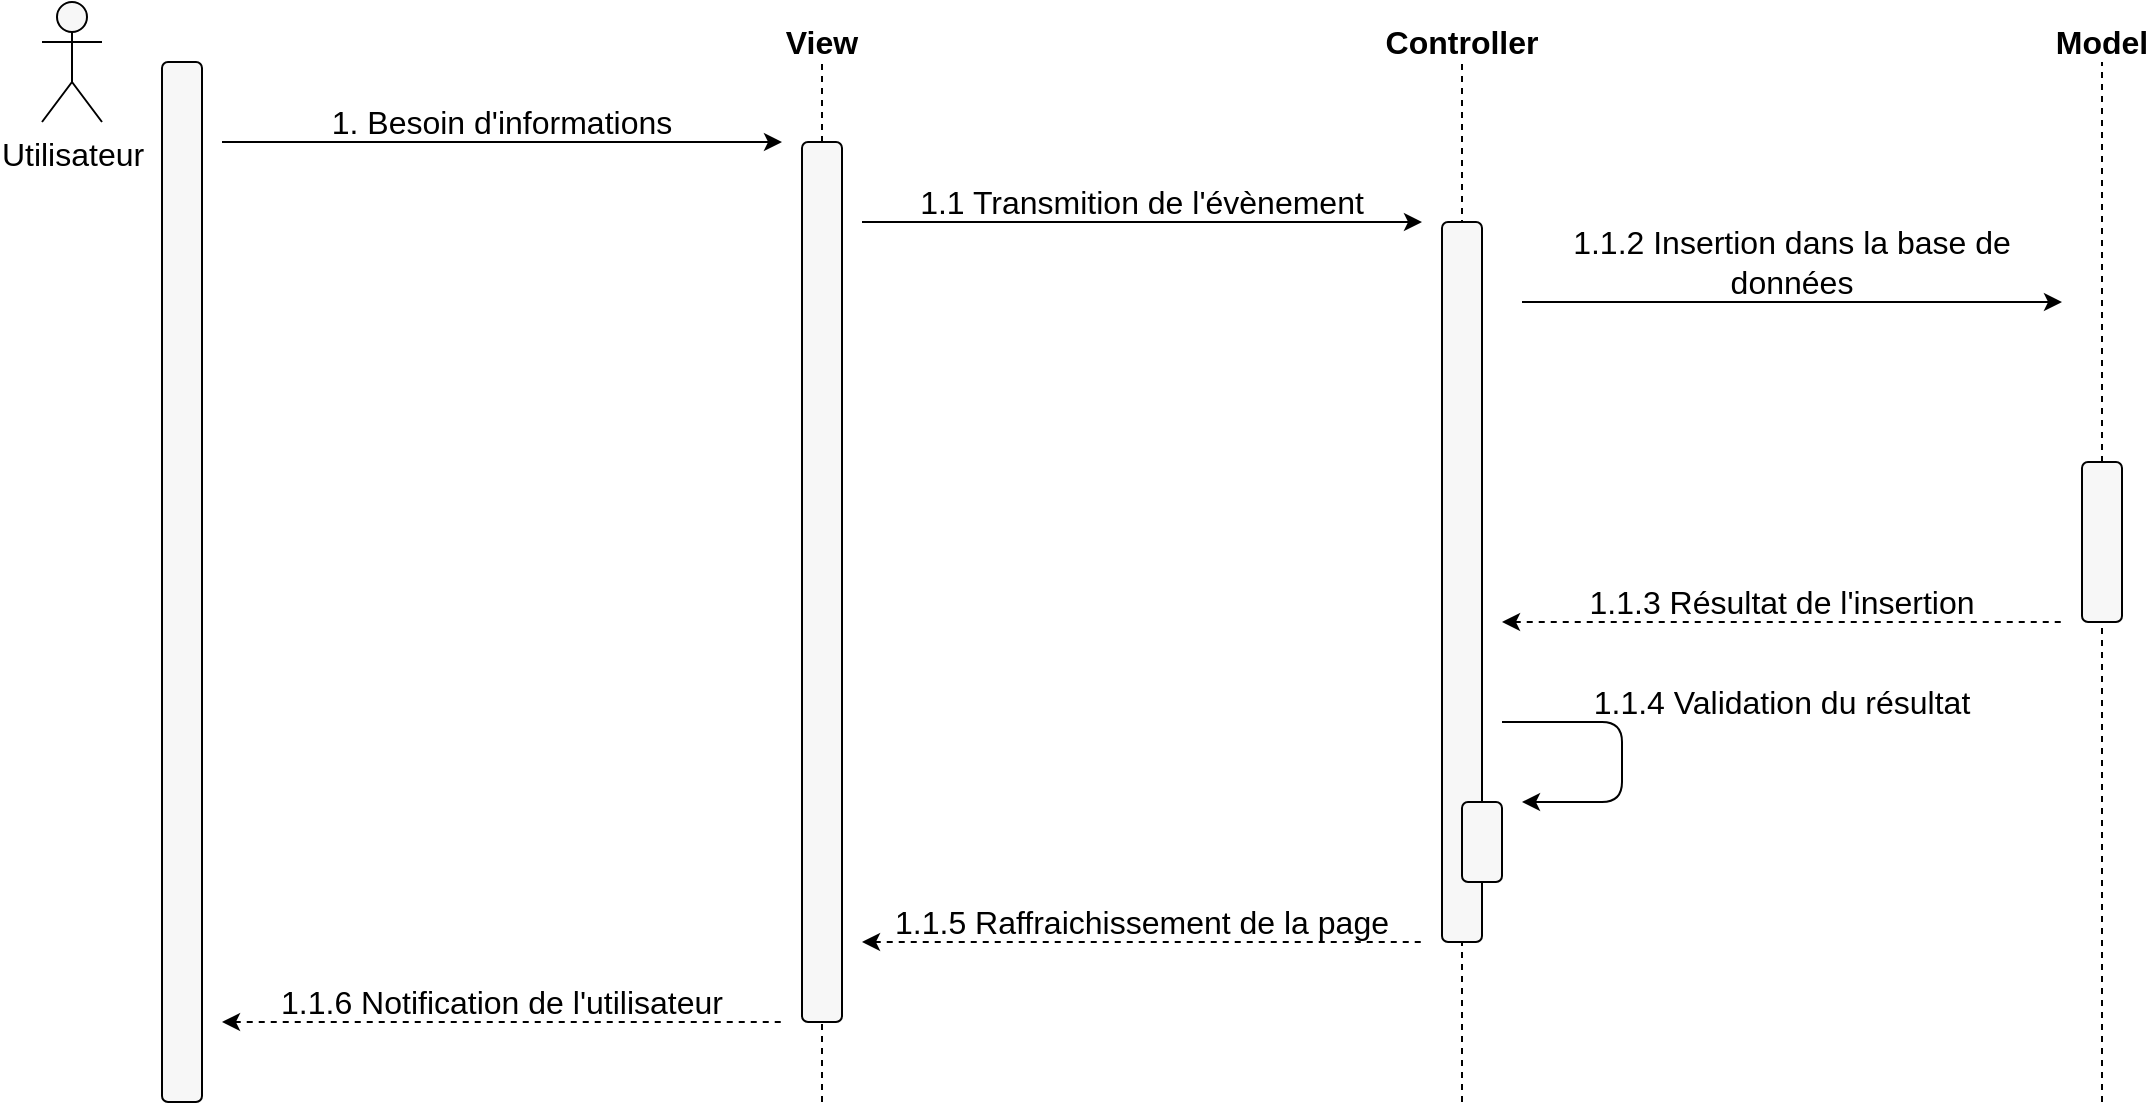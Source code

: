 <mxfile version="12.9.9" type="device"><diagram id="3mepSdjRJsvv-GqLu07C" name="Page-1"><mxGraphModel dx="1422" dy="822" grid="1" gridSize="10" guides="1" tooltips="1" connect="1" arrows="1" fold="1" page="1" pageScale="1" pageWidth="1169" pageHeight="827" math="0" shadow="0"><root><mxCell id="0"/><mxCell id="1" parent="0"/><mxCell id="jI94_Z-sLKTgHbL4klKb-32" value="" style="endArrow=none;dashed=1;html=1;" parent="1" edge="1"><mxGeometry width="50" height="50" relative="1" as="geometry"><mxPoint x="440" y="600" as="sourcePoint"/><mxPoint x="440" y="80" as="targetPoint"/></mxGeometry></mxCell><mxCell id="jI94_Z-sLKTgHbL4klKb-33" value="View" style="text;html=1;strokeColor=none;fillColor=none;align=center;verticalAlign=middle;whiteSpace=wrap;rounded=0;fontStyle=1;fontSize=16;" parent="1" vertex="1"><mxGeometry x="420" y="60" width="40" height="20" as="geometry"/></mxCell><mxCell id="jI94_Z-sLKTgHbL4klKb-34" value="" style="endArrow=none;dashed=1;html=1;" parent="1" edge="1"><mxGeometry width="50" height="50" relative="1" as="geometry"><mxPoint x="760" y="600" as="sourcePoint"/><mxPoint x="760" y="80" as="targetPoint"/></mxGeometry></mxCell><mxCell id="jI94_Z-sLKTgHbL4klKb-35" value="Controller" style="text;html=1;strokeColor=none;fillColor=none;align=center;verticalAlign=middle;whiteSpace=wrap;rounded=0;fontStyle=1;fontSize=16;" parent="1" vertex="1"><mxGeometry x="740" y="60" width="40" height="20" as="geometry"/></mxCell><mxCell id="jI94_Z-sLKTgHbL4klKb-36" value="" style="endArrow=none;dashed=1;html=1;" parent="1" source="jI94_Z-sLKTgHbL4klKb-51" edge="1"><mxGeometry width="50" height="50" relative="1" as="geometry"><mxPoint x="1080" y="600" as="sourcePoint"/><mxPoint x="1080" y="80" as="targetPoint"/></mxGeometry></mxCell><mxCell id="jI94_Z-sLKTgHbL4klKb-37" value="Model" style="text;html=1;strokeColor=none;fillColor=none;align=center;verticalAlign=middle;whiteSpace=wrap;rounded=0;fontStyle=1;fontSize=16;" parent="1" vertex="1"><mxGeometry x="1060" y="60" width="40" height="20" as="geometry"/></mxCell><mxCell id="jI94_Z-sLKTgHbL4klKb-38" value="" style="rounded=1;whiteSpace=wrap;html=1;strokeColor=#000000;strokeWidth=1;fillColor=#F7F7F7;fontSize=16;" parent="1" vertex="1"><mxGeometry x="430" y="120" width="20" height="440" as="geometry"/></mxCell><mxCell id="jI94_Z-sLKTgHbL4klKb-39" value="" style="rounded=1;whiteSpace=wrap;html=1;strokeColor=#000000;strokeWidth=1;fillColor=#F7F7F7;fontSize=16;" parent="1" vertex="1"><mxGeometry x="110" y="80" width="20" height="520" as="geometry"/></mxCell><mxCell id="jI94_Z-sLKTgHbL4klKb-48" value="1.1.4 Validation du résultat" style="text;html=1;strokeColor=none;fillColor=none;align=center;verticalAlign=middle;whiteSpace=wrap;rounded=0;fontSize=16;" parent="1" vertex="1"><mxGeometry x="780" y="390" width="280" height="20" as="geometry"/></mxCell><mxCell id="jI94_Z-sLKTgHbL4klKb-50" value="" style="rounded=1;whiteSpace=wrap;html=1;strokeColor=#000000;strokeWidth=1;fillColor=#F7F7F7;fontSize=16;" parent="1" vertex="1"><mxGeometry x="750" y="160" width="20" height="360" as="geometry"/></mxCell><mxCell id="jI94_Z-sLKTgHbL4klKb-56" value="" style="rounded=1;whiteSpace=wrap;html=1;strokeColor=#000000;strokeWidth=1;fillColor=#F7F7F7;fontSize=16;" parent="1" vertex="1"><mxGeometry x="760" y="450" width="20" height="40" as="geometry"/></mxCell><mxCell id="jI94_Z-sLKTgHbL4klKb-57" value="" style="endArrow=classic;html=1;fontSize=16;exitX=0;exitY=1;exitDx=0;exitDy=0;" parent="1" source="jI94_Z-sLKTgHbL4klKb-48" edge="1"><mxGeometry width="50" height="50" relative="1" as="geometry"><mxPoint x="800" y="410" as="sourcePoint"/><mxPoint x="790" y="450" as="targetPoint"/><Array as="points"><mxPoint x="840" y="410"/><mxPoint x="840" y="450"/></Array></mxGeometry></mxCell><mxCell id="jI94_Z-sLKTgHbL4klKb-58" value="" style="group" parent="1" vertex="1" connectable="0"><mxGeometry x="140" y="100" width="280" height="20" as="geometry"/></mxCell><mxCell id="jI94_Z-sLKTgHbL4klKb-43" value="" style="endArrow=classic;html=1;fontSize=16;" parent="jI94_Z-sLKTgHbL4klKb-58" edge="1"><mxGeometry width="50" height="50" relative="1" as="geometry"><mxPoint y="20" as="sourcePoint"/><mxPoint x="280" y="20" as="targetPoint"/></mxGeometry></mxCell><mxCell id="jI94_Z-sLKTgHbL4klKb-44" value="1. Besoin d'informations" style="text;html=1;strokeColor=none;fillColor=none;align=center;verticalAlign=middle;whiteSpace=wrap;rounded=0;fontSize=16;" parent="jI94_Z-sLKTgHbL4klKb-58" vertex="1"><mxGeometry width="280" height="20" as="geometry"/></mxCell><mxCell id="jI94_Z-sLKTgHbL4klKb-59" value="" style="group" parent="1" vertex="1" connectable="0"><mxGeometry x="460" y="140" width="280" height="20" as="geometry"/></mxCell><mxCell id="jI94_Z-sLKTgHbL4klKb-45" value="1.1 Transmition de l'évènement" style="text;html=1;strokeColor=none;fillColor=none;align=center;verticalAlign=middle;whiteSpace=wrap;rounded=0;fontSize=16;" parent="jI94_Z-sLKTgHbL4klKb-59" vertex="1"><mxGeometry width="280" height="20" as="geometry"/></mxCell><mxCell id="jI94_Z-sLKTgHbL4klKb-53" value="" style="endArrow=classic;html=1;fontSize=16;" parent="jI94_Z-sLKTgHbL4klKb-59" edge="1"><mxGeometry width="50" height="50" relative="1" as="geometry"><mxPoint y="20" as="sourcePoint"/><mxPoint x="280" y="20" as="targetPoint"/></mxGeometry></mxCell><mxCell id="jI94_Z-sLKTgHbL4klKb-60" value="" style="group" parent="1" vertex="1" connectable="0"><mxGeometry x="790" y="160" width="270" height="40" as="geometry"/></mxCell><mxCell id="jI94_Z-sLKTgHbL4klKb-46" value="1.1.2 Insertion dans la base de données" style="text;html=1;strokeColor=none;fillColor=none;align=center;verticalAlign=middle;whiteSpace=wrap;rounded=0;fontSize=16;" parent="jI94_Z-sLKTgHbL4klKb-60" vertex="1"><mxGeometry width="270" height="40" as="geometry"/></mxCell><mxCell id="jI94_Z-sLKTgHbL4klKb-54" value="" style="endArrow=classic;html=1;fontSize=16;" parent="jI94_Z-sLKTgHbL4klKb-60" edge="1"><mxGeometry width="50" height="50" relative="1" as="geometry"><mxPoint y="40" as="sourcePoint"/><mxPoint x="270" y="40" as="targetPoint"/></mxGeometry></mxCell><mxCell id="jI94_Z-sLKTgHbL4klKb-62" value="" style="group" parent="1" vertex="1" connectable="0"><mxGeometry x="460" y="500" width="280" height="20" as="geometry"/></mxCell><mxCell id="jI94_Z-sLKTgHbL4klKb-63" value="1.1.5 Raffraichissement de la page" style="text;html=1;strokeColor=none;fillColor=none;align=center;verticalAlign=middle;whiteSpace=wrap;rounded=0;fontSize=16;" parent="jI94_Z-sLKTgHbL4klKb-62" vertex="1"><mxGeometry width="280" height="20" as="geometry"/></mxCell><mxCell id="jI94_Z-sLKTgHbL4klKb-64" value="" style="endArrow=none;html=1;fontSize=16;endFill=0;startArrow=classic;startFill=1;dashed=1;" parent="jI94_Z-sLKTgHbL4klKb-62" edge="1"><mxGeometry width="50" height="50" relative="1" as="geometry"><mxPoint y="20" as="sourcePoint"/><mxPoint x="280" y="20" as="targetPoint"/></mxGeometry></mxCell><mxCell id="jI94_Z-sLKTgHbL4klKb-65" value="" style="group" parent="1" vertex="1" connectable="0"><mxGeometry x="140" y="540" width="280" height="20" as="geometry"/></mxCell><mxCell id="jI94_Z-sLKTgHbL4klKb-66" value="1.1.6 Notification de l'utilisateur" style="text;html=1;strokeColor=none;fillColor=none;align=center;verticalAlign=middle;whiteSpace=wrap;rounded=0;fontSize=16;" parent="jI94_Z-sLKTgHbL4klKb-65" vertex="1"><mxGeometry width="280" height="20" as="geometry"/></mxCell><mxCell id="jI94_Z-sLKTgHbL4klKb-67" value="" style="endArrow=none;html=1;fontSize=16;endFill=0;startArrow=classic;startFill=1;dashed=1;" parent="jI94_Z-sLKTgHbL4klKb-65" edge="1"><mxGeometry width="50" height="50" relative="1" as="geometry"><mxPoint y="20" as="sourcePoint"/><mxPoint x="280" y="20" as="targetPoint"/></mxGeometry></mxCell><mxCell id="jI94_Z-sLKTgHbL4klKb-68" value="Utilisateur" style="shape=umlActor;verticalLabelPosition=bottom;labelBackgroundColor=#ffffff;verticalAlign=top;html=1;outlineConnect=0;strokeColor=#000000;strokeWidth=1;fillColor=#F7F7F7;fontSize=16;" parent="1" vertex="1"><mxGeometry x="50" y="50" width="30" height="60" as="geometry"/></mxCell><mxCell id="jI94_Z-sLKTgHbL4klKb-51" value="" style="rounded=1;whiteSpace=wrap;html=1;strokeColor=#000000;strokeWidth=1;fillColor=#F7F7F7;fontSize=16;" parent="1" vertex="1"><mxGeometry x="1070" y="280" width="20" height="80" as="geometry"/></mxCell><mxCell id="VHlqP37DxxoNrBhArdkQ-7" value="" style="endArrow=none;dashed=1;html=1;" parent="1" target="jI94_Z-sLKTgHbL4klKb-51" edge="1"><mxGeometry width="50" height="50" relative="1" as="geometry"><mxPoint x="1080" y="600" as="sourcePoint"/><mxPoint x="1080" y="80" as="targetPoint"/></mxGeometry></mxCell><mxCell id="VHlqP37DxxoNrBhArdkQ-8" value="" style="group" parent="1" vertex="1" connectable="0"><mxGeometry x="780" y="340" width="280" height="20" as="geometry"/></mxCell><mxCell id="VHlqP37DxxoNrBhArdkQ-9" value="1.1.3 Résultat de l'insertion" style="text;html=1;strokeColor=none;fillColor=none;align=center;verticalAlign=middle;whiteSpace=wrap;rounded=0;fontSize=16;" parent="VHlqP37DxxoNrBhArdkQ-8" vertex="1"><mxGeometry width="280" height="20" as="geometry"/></mxCell><mxCell id="VHlqP37DxxoNrBhArdkQ-10" value="" style="endArrow=none;html=1;fontSize=16;endFill=0;startArrow=classic;startFill=1;dashed=1;" parent="VHlqP37DxxoNrBhArdkQ-8" edge="1"><mxGeometry width="50" height="50" relative="1" as="geometry"><mxPoint y="20" as="sourcePoint"/><mxPoint x="280" y="20" as="targetPoint"/></mxGeometry></mxCell></root></mxGraphModel></diagram></mxfile>